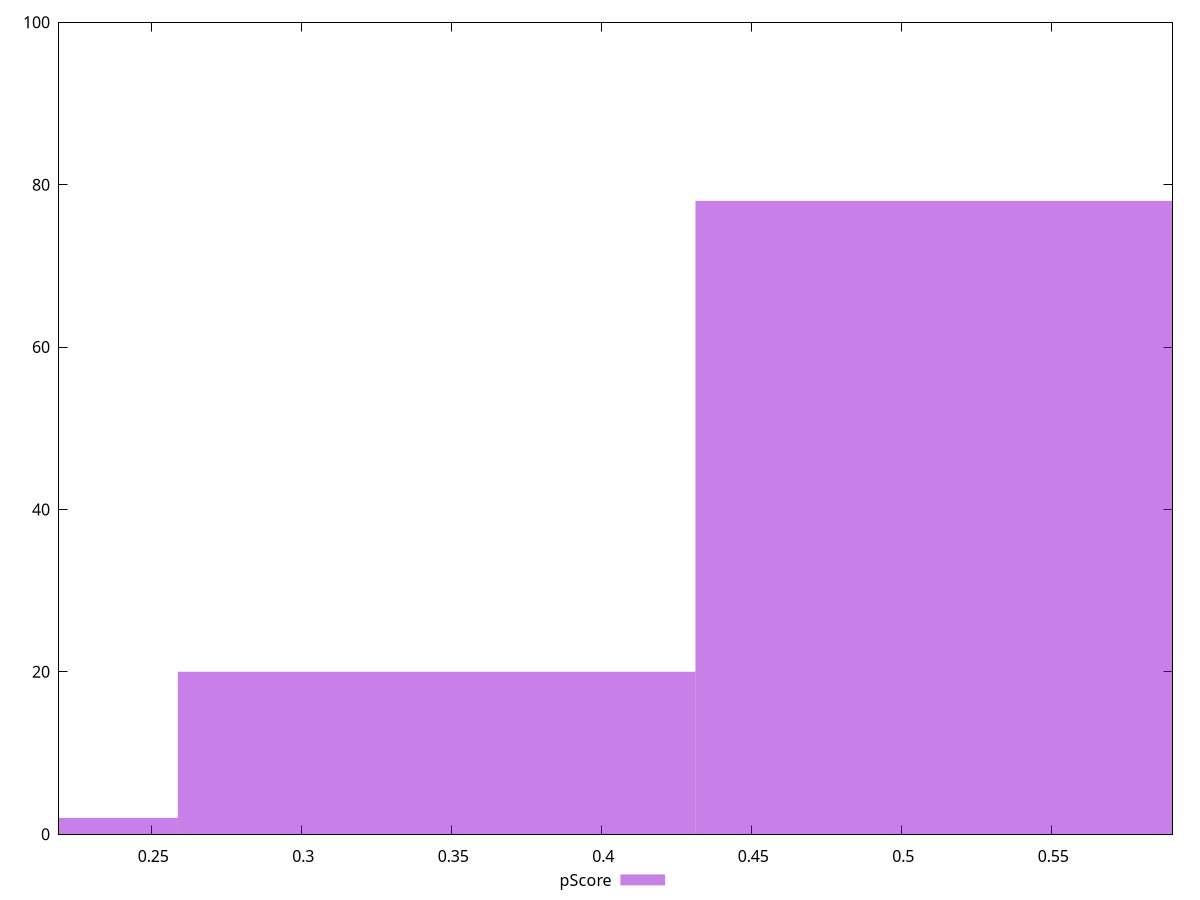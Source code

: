 reset

$pScore <<EOF
0.3451432082286303 20
0.5177148123429455 78
0.17257160411431516 2
EOF

set key outside below
set boxwidth 0.17257160411431516
set xrange [0.2192499789067146:0.5904496526043753]
set yrange [0:100]
set trange [0:100]
set style fill transparent solid 0.5 noborder
set terminal svg size 640, 490 enhanced background rgb 'white'
set output "report_00013_2021-02-09T12-04-24.940Z/interactive/samples/pages+cached+noadtech/pScore/histogram.svg"

plot $pScore title "pScore" with boxes

reset
